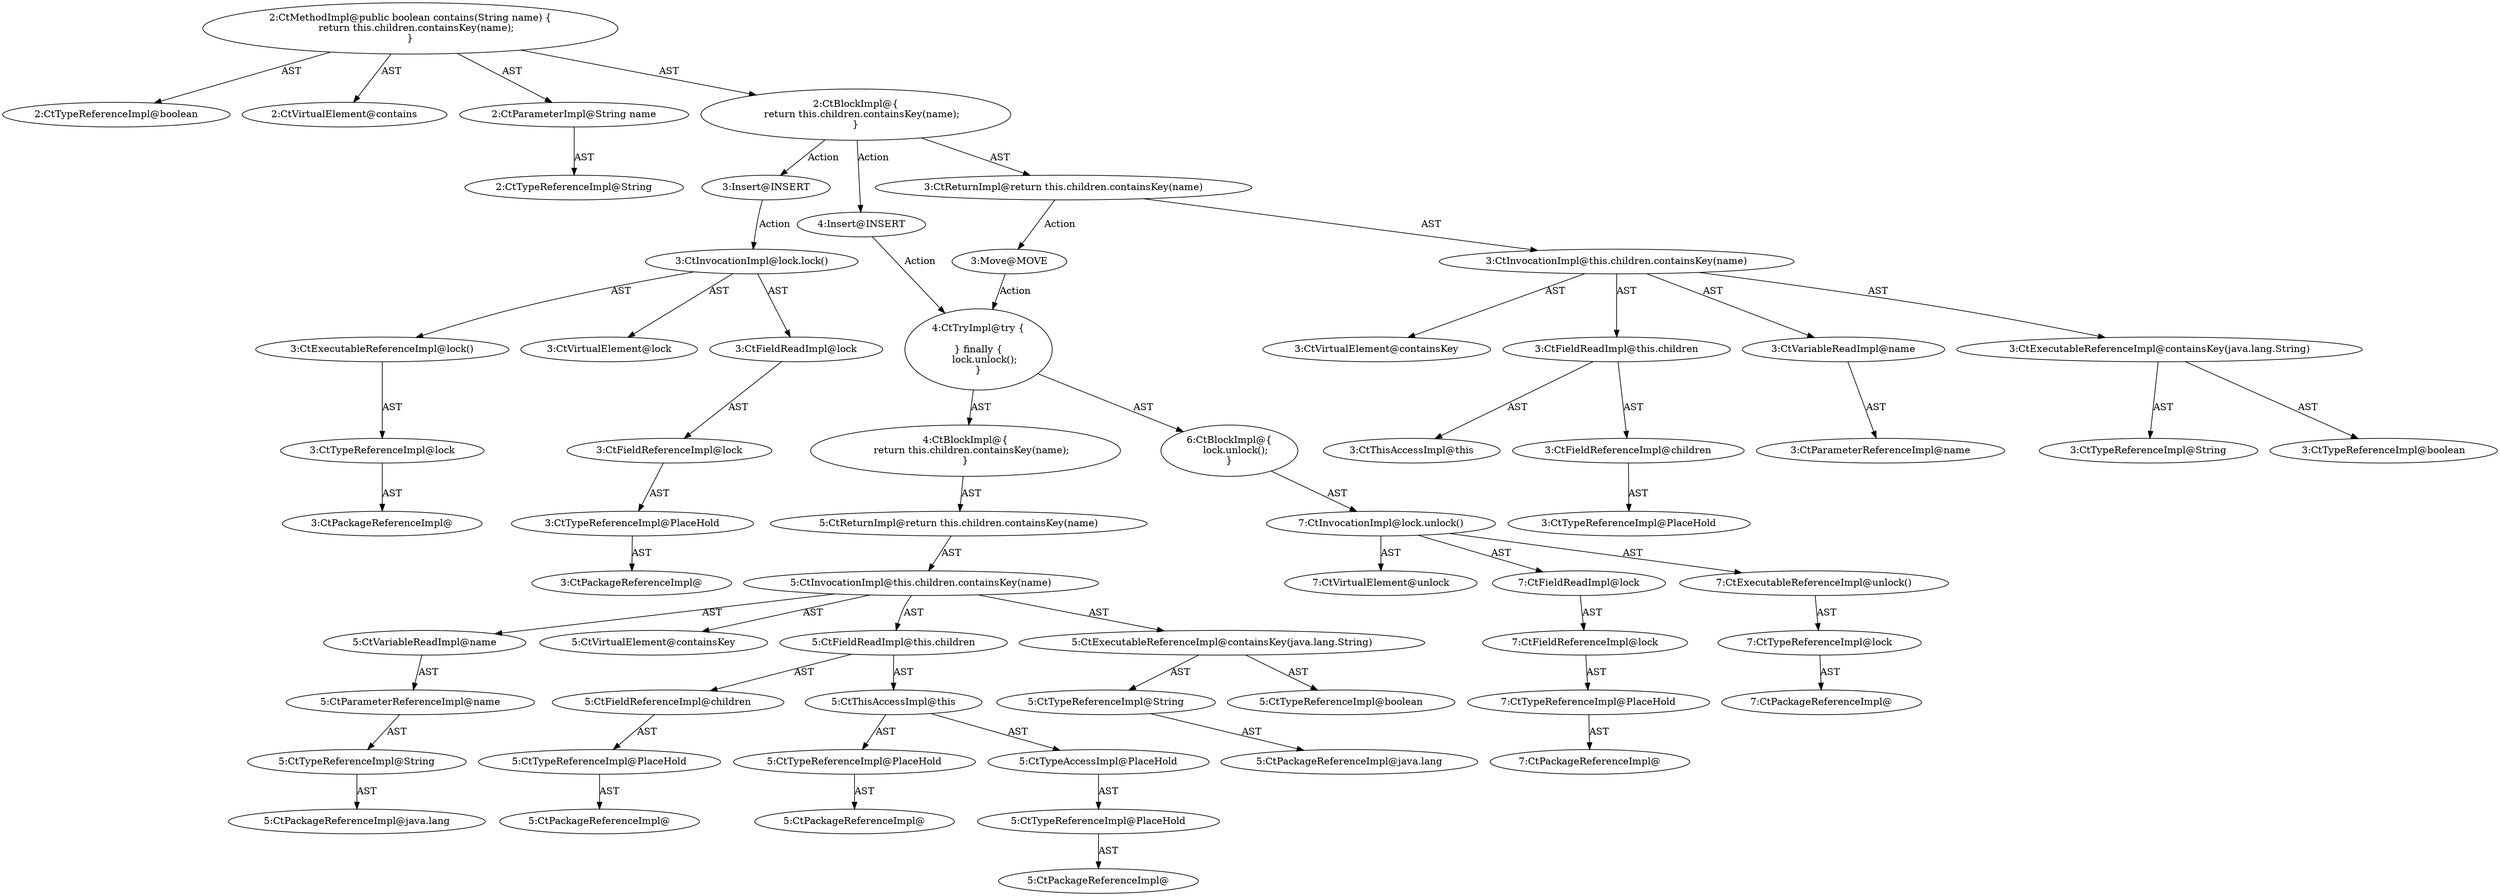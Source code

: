 digraph "contains#?,String" {
0 [label="2:CtTypeReferenceImpl@boolean" shape=ellipse]
1 [label="2:CtVirtualElement@contains" shape=ellipse]
2 [label="2:CtParameterImpl@String name" shape=ellipse]
3 [label="2:CtTypeReferenceImpl@String" shape=ellipse]
4 [label="3:CtExecutableReferenceImpl@containsKey(java.lang.String)" shape=ellipse]
5 [label="3:CtTypeReferenceImpl@boolean" shape=ellipse]
6 [label="3:CtTypeReferenceImpl@String" shape=ellipse]
7 [label="3:CtVirtualElement@containsKey" shape=ellipse]
8 [label="3:CtFieldReferenceImpl@children" shape=ellipse]
9 [label="3:CtTypeReferenceImpl@PlaceHold" shape=ellipse]
10 [label="3:CtFieldReadImpl@this.children" shape=ellipse]
11 [label="3:CtThisAccessImpl@this" shape=ellipse]
12 [label="3:CtVariableReadImpl@name" shape=ellipse]
13 [label="3:CtParameterReferenceImpl@name" shape=ellipse]
14 [label="3:CtInvocationImpl@this.children.containsKey(name)" shape=ellipse]
15 [label="3:CtReturnImpl@return this.children.containsKey(name)" shape=ellipse]
16 [label="2:CtBlockImpl@\{
    return this.children.containsKey(name);
\}" shape=ellipse]
17 [label="2:CtMethodImpl@public boolean contains(String name) \{
    return this.children.containsKey(name);
\}" shape=ellipse]
18 [label="3:Insert@INSERT" shape=ellipse]
19 [label="3:CtPackageReferenceImpl@" shape=ellipse]
20 [label="3:CtTypeReferenceImpl@PlaceHold" shape=ellipse]
21 [label="3:CtFieldReferenceImpl@lock" shape=ellipse]
22 [label="3:CtFieldReadImpl@lock" shape=ellipse]
23 [label="3:CtPackageReferenceImpl@" shape=ellipse]
24 [label="3:CtTypeReferenceImpl@lock" shape=ellipse]
25 [label="3:CtExecutableReferenceImpl@lock()" shape=ellipse]
26 [label="3:CtInvocationImpl@lock.lock()" shape=ellipse]
27 [label="3:CtVirtualElement@lock" shape=ellipse]
28 [label="4:Insert@INSERT" shape=ellipse]
29 [label="5:CtPackageReferenceImpl@" shape=ellipse]
30 [label="5:CtTypeReferenceImpl@PlaceHold" shape=ellipse]
31 [label="5:CtPackageReferenceImpl@" shape=ellipse]
32 [label="5:CtTypeReferenceImpl@PlaceHold" shape=ellipse]
33 [label="5:CtTypeAccessImpl@PlaceHold" shape=ellipse]
34 [label="5:CtThisAccessImpl@this" shape=ellipse]
35 [label="5:CtPackageReferenceImpl@" shape=ellipse]
36 [label="5:CtTypeReferenceImpl@PlaceHold" shape=ellipse]
37 [label="5:CtFieldReferenceImpl@children" shape=ellipse]
38 [label="5:CtFieldReadImpl@this.children" shape=ellipse]
39 [label="5:CtTypeReferenceImpl@boolean" shape=ellipse]
40 [label="5:CtPackageReferenceImpl@java.lang" shape=ellipse]
41 [label="5:CtTypeReferenceImpl@String" shape=ellipse]
42 [label="5:CtExecutableReferenceImpl@containsKey(java.lang.String)" shape=ellipse]
43 [label="5:CtPackageReferenceImpl@java.lang" shape=ellipse]
44 [label="5:CtTypeReferenceImpl@String" shape=ellipse]
45 [label="5:CtParameterReferenceImpl@name" shape=ellipse]
46 [label="5:CtVariableReadImpl@name" shape=ellipse]
47 [label="5:CtInvocationImpl@this.children.containsKey(name)" shape=ellipse]
48 [label="5:CtVirtualElement@containsKey" shape=ellipse]
49 [label="5:CtReturnImpl@return this.children.containsKey(name)" shape=ellipse]
50 [label="4:CtBlockImpl@\{
    return this.children.containsKey(name);
\}" shape=ellipse]
51 [label="7:CtPackageReferenceImpl@" shape=ellipse]
52 [label="7:CtTypeReferenceImpl@PlaceHold" shape=ellipse]
53 [label="7:CtFieldReferenceImpl@lock" shape=ellipse]
54 [label="7:CtFieldReadImpl@lock" shape=ellipse]
55 [label="7:CtPackageReferenceImpl@" shape=ellipse]
56 [label="7:CtTypeReferenceImpl@lock" shape=ellipse]
57 [label="7:CtExecutableReferenceImpl@unlock()" shape=ellipse]
58 [label="7:CtInvocationImpl@lock.unlock()" shape=ellipse]
59 [label="7:CtVirtualElement@unlock" shape=ellipse]
60 [label="6:CtBlockImpl@\{
    lock.unlock();
\}" shape=ellipse]
61 [label="4:CtTryImpl@try \{

\} finally \{
    lock.unlock();
\}" shape=ellipse]
62 [label="3:Move@MOVE" shape=ellipse]
2 -> 3 [label="AST"];
4 -> 5 [label="AST"];
4 -> 6 [label="AST"];
8 -> 9 [label="AST"];
10 -> 11 [label="AST"];
10 -> 8 [label="AST"];
12 -> 13 [label="AST"];
14 -> 7 [label="AST"];
14 -> 10 [label="AST"];
14 -> 4 [label="AST"];
14 -> 12 [label="AST"];
15 -> 14 [label="AST"];
15 -> 62 [label="Action"];
16 -> 15 [label="AST"];
16 -> 18 [label="Action"];
16 -> 28 [label="Action"];
17 -> 1 [label="AST"];
17 -> 0 [label="AST"];
17 -> 2 [label="AST"];
17 -> 16 [label="AST"];
18 -> 26 [label="Action"];
20 -> 19 [label="AST"];
21 -> 20 [label="AST"];
22 -> 21 [label="AST"];
24 -> 23 [label="AST"];
25 -> 24 [label="AST"];
26 -> 27 [label="AST"];
26 -> 22 [label="AST"];
26 -> 25 [label="AST"];
28 -> 61 [label="Action"];
30 -> 29 [label="AST"];
32 -> 31 [label="AST"];
33 -> 32 [label="AST"];
34 -> 30 [label="AST"];
34 -> 33 [label="AST"];
36 -> 35 [label="AST"];
37 -> 36 [label="AST"];
38 -> 34 [label="AST"];
38 -> 37 [label="AST"];
41 -> 40 [label="AST"];
42 -> 39 [label="AST"];
42 -> 41 [label="AST"];
44 -> 43 [label="AST"];
45 -> 44 [label="AST"];
46 -> 45 [label="AST"];
47 -> 48 [label="AST"];
47 -> 38 [label="AST"];
47 -> 42 [label="AST"];
47 -> 46 [label="AST"];
49 -> 47 [label="AST"];
50 -> 49 [label="AST"];
52 -> 51 [label="AST"];
53 -> 52 [label="AST"];
54 -> 53 [label="AST"];
56 -> 55 [label="AST"];
57 -> 56 [label="AST"];
58 -> 59 [label="AST"];
58 -> 54 [label="AST"];
58 -> 57 [label="AST"];
60 -> 58 [label="AST"];
61 -> 50 [label="AST"];
61 -> 60 [label="AST"];
62 -> 61 [label="Action"];
}